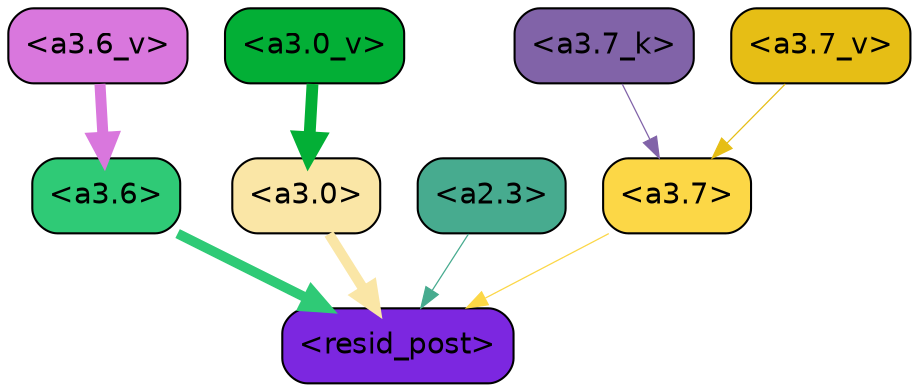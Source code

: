 strict digraph "" {
	graph [bgcolor=transparent,
		layout=dot,
		overlap=false,
		splines=true
	];
	"<a3.7>"	[color=black,
		fillcolor="#fcd746",
		fontname=Helvetica,
		shape=box,
		style="filled, rounded"];
	"<resid_post>"	[color=black,
		fillcolor="#7c27e0",
		fontname=Helvetica,
		shape=box,
		style="filled, rounded"];
	"<a3.7>" -> "<resid_post>"	[color="#fcd746",
		penwidth=0.6];
	"<a3.6>"	[color=black,
		fillcolor="#2fca76",
		fontname=Helvetica,
		shape=box,
		style="filled, rounded"];
	"<a3.6>" -> "<resid_post>"	[color="#2fca76",
		penwidth=4.751592040061951];
	"<a3.0>"	[color=black,
		fillcolor="#fae6a6",
		fontname=Helvetica,
		shape=box,
		style="filled, rounded"];
	"<a3.0>" -> "<resid_post>"	[color="#fae6a6",
		penwidth=4.904066681861877];
	"<a2.3>"	[color=black,
		fillcolor="#47ab8f",
		fontname=Helvetica,
		shape=box,
		style="filled, rounded"];
	"<a2.3>" -> "<resid_post>"	[color="#47ab8f",
		penwidth=0.6];
	"<a3.7_k>"	[color=black,
		fillcolor="#8163a8",
		fontname=Helvetica,
		shape=box,
		style="filled, rounded"];
	"<a3.7_k>" -> "<a3.7>"	[color="#8163a8",
		penwidth=0.6];
	"<a3.7_v>"	[color=black,
		fillcolor="#e6be15",
		fontname=Helvetica,
		shape=box,
		style="filled, rounded"];
	"<a3.7_v>" -> "<a3.7>"	[color="#e6be15",
		penwidth=0.6];
	"<a3.6_v>"	[color=black,
		fillcolor="#d977dd",
		fontname=Helvetica,
		shape=box,
		style="filled, rounded"];
	"<a3.6_v>" -> "<a3.6>"	[color="#d977dd",
		penwidth=5.297133803367615];
	"<a3.0_v>"	[color=black,
		fillcolor="#03af36",
		fontname=Helvetica,
		shape=box,
		style="filled, rounded"];
	"<a3.0_v>" -> "<a3.0>"	[color="#03af36",
		penwidth=5.680712580680847];
}
